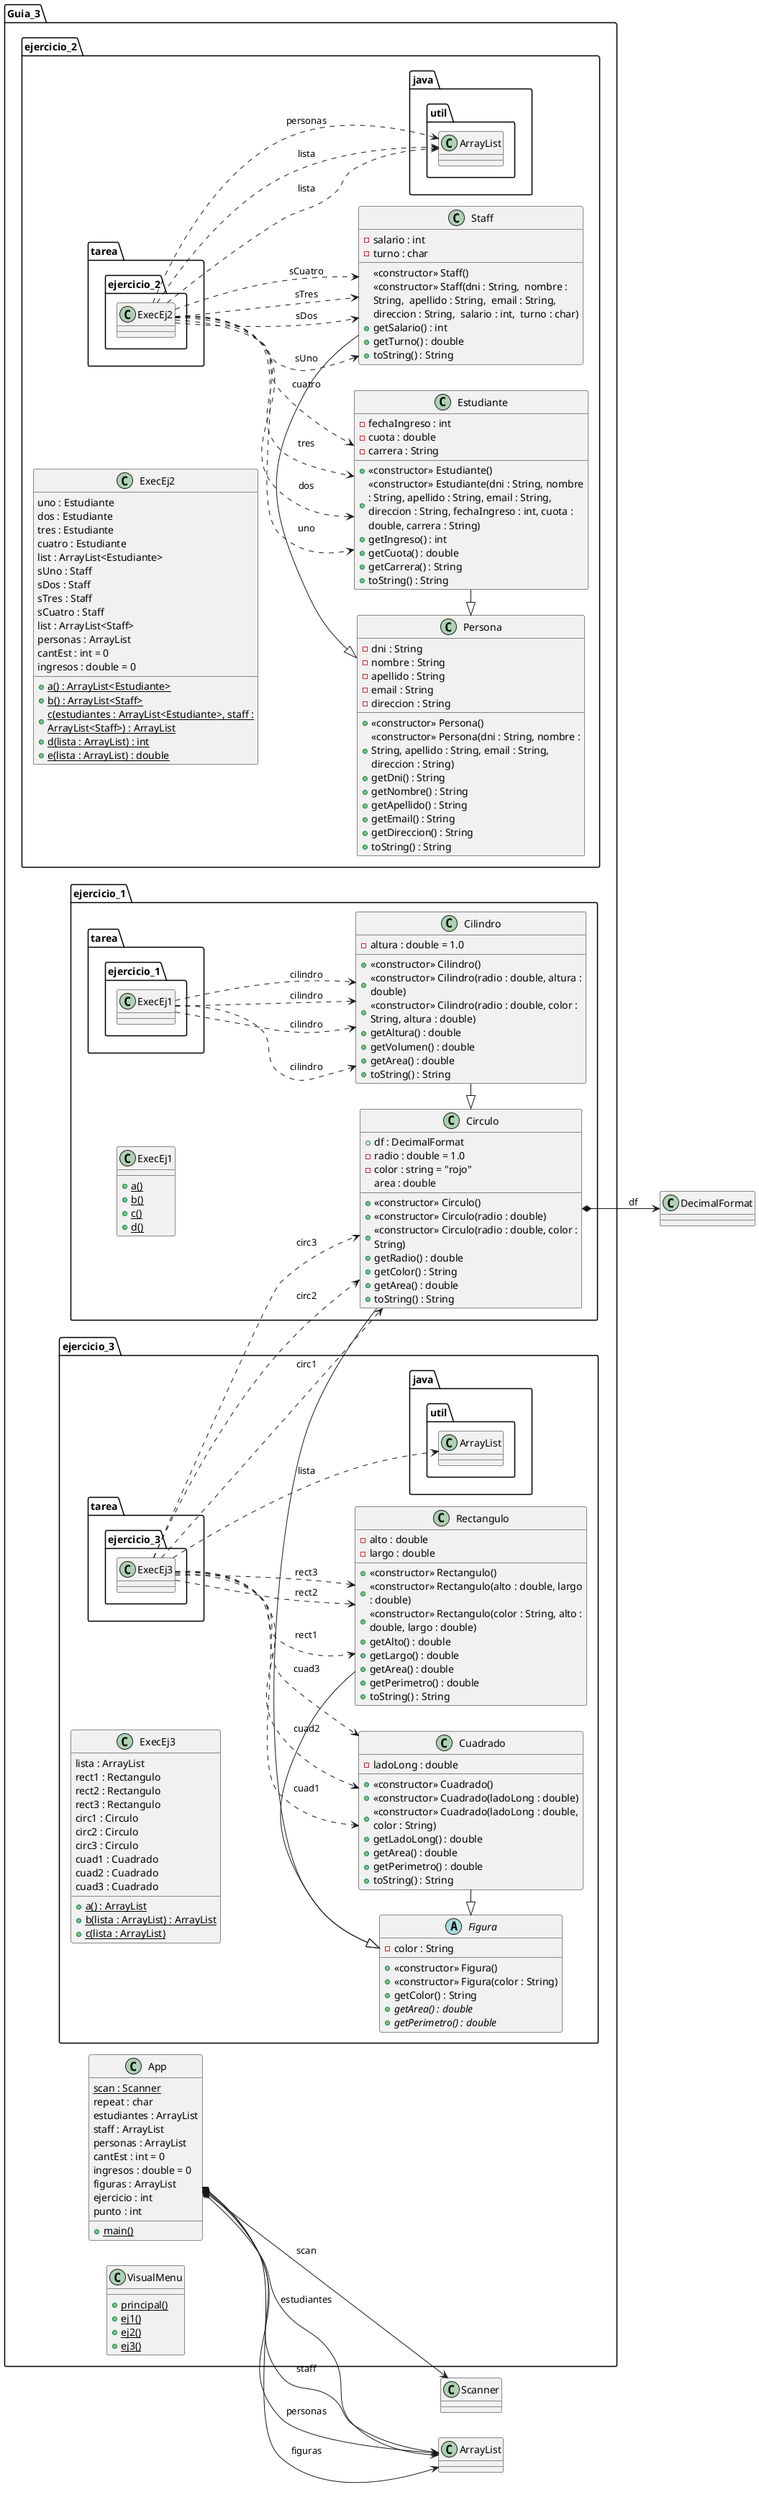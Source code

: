 @startuml diagrama

left to right direction
skinparam WrapWidth 300
package Guia_3 {
    class App {
        {static}scan : Scanner
        repeat : char
        estudiantes : ArrayList
        staff : ArrayList
        personas : ArrayList
        cantEst : int = 0
        ingresos : double = 0
        figuras : ArrayList
        ejercicio : int
        punto : int
        {static}+main()
    }
    class VisualMenu {
        {static}+principal()
        {static}+ej1()
        {static}+ej2()
        {static}+ej3()
    }

    package ejercicio_1 {
        class Cilindro {
            -altura : double = 1.0
            +<<constructor>> Cilindro()
            +<<constructor>> Cilindro(radio : double, altura : double)
            +<<constructor>> Cilindro(radio : double, color : String, altura : double)
            +getAltura() : double
            +getVolumen() : double
            +getArea() : double
            +toString() : String
        }
        class Circulo {
            +df : DecimalFormat
            -radio : double = 1.0
            -color : string = "rojo"
            area : double
            +<<constructor>> Circulo()
            +<<constructor>> Circulo(radio : double)
            +<<constructor>> Circulo(radio : double, color : String)
            +getRadio() : double
            +getColor() : String
            +getArea() : double
            +toString() : String
        }
        class ExecEj1 {
            {static}+a()
            {static}+b()
            {static}+c()
            {static}+d()
        }

        tarea.ejercicio_1.ExecEj1 ..> Cilindro : cilindro
        tarea.ejercicio_1.ExecEj1 ..> Cilindro : cilindro
        tarea.ejercicio_1.ExecEj1 ..> Cilindro : cilindro
        tarea.ejercicio_1.ExecEj1 ..> Cilindro : cilindro
    }

    package ejercicio_2 {
        class Estudiante {
            -fechaIngreso : int
            -cuota : double
            -carrera : String
            +<<constructor>> Estudiante()
            +<<constructor>> Estudiante(dni : String, nombre : String, apellido : String, email : String, direccion : String, fechaIngreso : int, cuota : double, carrera : String)
            +getIngreso() : int
            +getCuota() : double
            +getCarrera() : String
            +toString() : String
        }
        class ExecEj2 {
            uno : Estudiante
            dos : Estudiante
            tres : Estudiante
            cuatro : Estudiante
            list : ArrayList<Estudiante>
            sUno : Staff
            sDos : Staff
            sTres : Staff
            sCuatro : Staff
            list : ArrayList<Staff>
            personas : ArrayList
            cantEst : int = 0
            ingresos : double = 0
            {static}+a() : ArrayList<Estudiante>
            {static}+b() : ArrayList<Staff>
            {static}+c(estudiantes : ArrayList<Estudiante>, staff : ArrayList<Staff>) : ArrayList
            {static}+d(lista : ArrayList) : int
            {static}+e(lista : ArrayList) : double
        }

        tarea.ejercicio_2.ExecEj2 ..> java.util.ArrayList : lista
        tarea.ejercicio_2.ExecEj2 ..> Estudiante : uno
        tarea.ejercicio_2.ExecEj2 ..> Estudiante : dos
        tarea.ejercicio_2.ExecEj2 ..> Estudiante : tres
        tarea.ejercicio_2.ExecEj2 ..> Estudiante : cuatro
        tarea.ejercicio_2.ExecEj2 ..> java.util.ArrayList : lista
        tarea.ejercicio_2.ExecEj2 ..> Staff : sUno
        tarea.ejercicio_2.ExecEj2 ..> Staff : sDos
        tarea.ejercicio_2.ExecEj2 ..> Staff : sTres
        tarea.ejercicio_2.ExecEj2 ..> Staff : sCuatro
        tarea.ejercicio_2.ExecEj2 ..> java.util.ArrayList : personas

        class Persona {
            -dni : String
            -nombre : String
            -apellido : String
            -email : String
            -direccion : String
            +<<constructor>> Persona()
            +<<constructor>> Persona(dni : String, nombre : String, apellido : String, email : String, direccion : String)
            +getDni() : String
            +getNombre() : String
            +getApellido() : String
            +getEmail() : String
            +getDireccion() : String
            +toString() : String
        }
        class Staff {
            -salario : int
            -turno : char
            <<constructor>> Staff()
            <<constructor>> Staff(dni : String,  nombre : String,  apellido : String,  email : String,  direccion : String,  salario : int,  turno : char)
            +getSalario() : int
            +getTurno() : double
            +toString() : String
        }
    }

    package ejercicio_3 {
        class Cuadrado {
            -ladoLong : double
            +<<constructor>> Cuadrado()
            +<<constructor>> Cuadrado(ladoLong : double)
            +<<constructor>> Cuadrado(ladoLong : double, color : String)
            +getLadoLong() : double
            +getArea() : double
            +getPerimetro() : double
            +toString() : String
        }
        class ExecEj3 {
            lista : ArrayList
            rect1 : Rectangulo
            rect2 : Rectangulo
            rect3 : Rectangulo
            circ1 : Circulo
            circ2 : Circulo
            circ3 : Circulo
            cuad1 : Cuadrado
            cuad2 : Cuadrado
            cuad3 : Cuadrado
            {static}+a() : ArrayList
            {static}+b(lista : ArrayList) : ArrayList
            {static}+c(lista : ArrayList)
        }

        tarea.ejercicio_3.ExecEj3 ..> java.util.ArrayList : lista
        tarea.ejercicio_3.ExecEj3 ..> Rectangulo : rect1
        tarea.ejercicio_3.ExecEj3 ..> Rectangulo : rect2
        tarea.ejercicio_3.ExecEj3 ..> Rectangulo : rect3
        tarea.ejercicio_3.ExecEj3 ..> Circulo : circ1
        tarea.ejercicio_3.ExecEj3 ..> Circulo : circ2
        tarea.ejercicio_3.ExecEj3 ..> Circulo : circ3
        tarea.ejercicio_3.ExecEj3 ..> Cuadrado : cuad1
        tarea.ejercicio_3.ExecEj3 ..> Cuadrado : cuad2
        tarea.ejercicio_3.ExecEj3 ..> Cuadrado : cuad3
        abstract class Figura {
            -color : String
            +<<constructor>> Figura()
            +<<constructor>> Figura(color : String)
            +getColor() : String
            +{abstract}getArea() : double
            +{abstract}getPerimetro() : double
        }
        class Rectangulo {
            -alto : double
            -largo : double
            +<<constructor>> Rectangulo()
            +<<constructor>> Rectangulo(alto : double, largo : double)
            +<<constructor>> Rectangulo(color : String, alto : double, largo : double)
            +getAlto() : double
            +getLargo() : double
            +getArea() : double
            +getPerimetro() : double
            +toString() : String
        }
    }
}

App *--> Scanner : scan
App *--> ArrayList : estudiantes
App *--> ArrayList : staff
App *--> ArrayList : personas
App *--> ArrayList : figuras
Circulo <|- Cilindro
Circulo *--> DecimalFormat : df
Persona <|- Estudiante
Persona <|- Staff
Figura <|- Circulo
Figura <|- Cuadrado
Figura <|- Rectangulo

@enduml